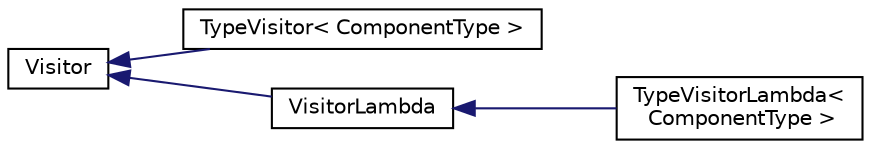 digraph "Graphical Class Hierarchy"
{
 // INTERACTIVE_SVG=YES
  edge [fontname="Helvetica",fontsize="10",labelfontname="Helvetica",labelfontsize="10"];
  node [fontname="Helvetica",fontsize="10",shape=record];
  rankdir="LR";
  Node0 [label="Visitor",height=0.2,width=0.4,color="black", fillcolor="white", style="filled",URL="$classVisitor.html",tooltip="An abstract interface to traverse those nodes in the Composite pattern which fulfill a certain predic..."];
  Node0 -> Node1 [dir="back",color="midnightblue",fontsize="10",style="solid",fontname="Helvetica"];
  Node1 [label="TypeVisitor\< ComponentType \>",height=0.2,width=0.4,color="black", fillcolor="white", style="filled",URL="$classTypeVisitor.html"];
  Node0 -> Node2 [dir="back",color="midnightblue",fontsize="10",style="solid",fontname="Helvetica"];
  Node2 [label="VisitorLambda",height=0.2,width=0.4,color="black", fillcolor="white", style="filled",URL="$classVisitorLambda.html",tooltip="Allows using C++11 lambda expressions to set the action to be performed on each node, and also check via a lambda predicate whether the given node needs to be acted upon. "];
  Node2 -> Node3 [dir="back",color="midnightblue",fontsize="10",style="solid",fontname="Helvetica"];
  Node3 [label="TypeVisitorLambda\<\l ComponentType \>",height=0.2,width=0.4,color="black", fillcolor="white", style="filled",URL="$classTypeVisitorLambda.html"];
}
